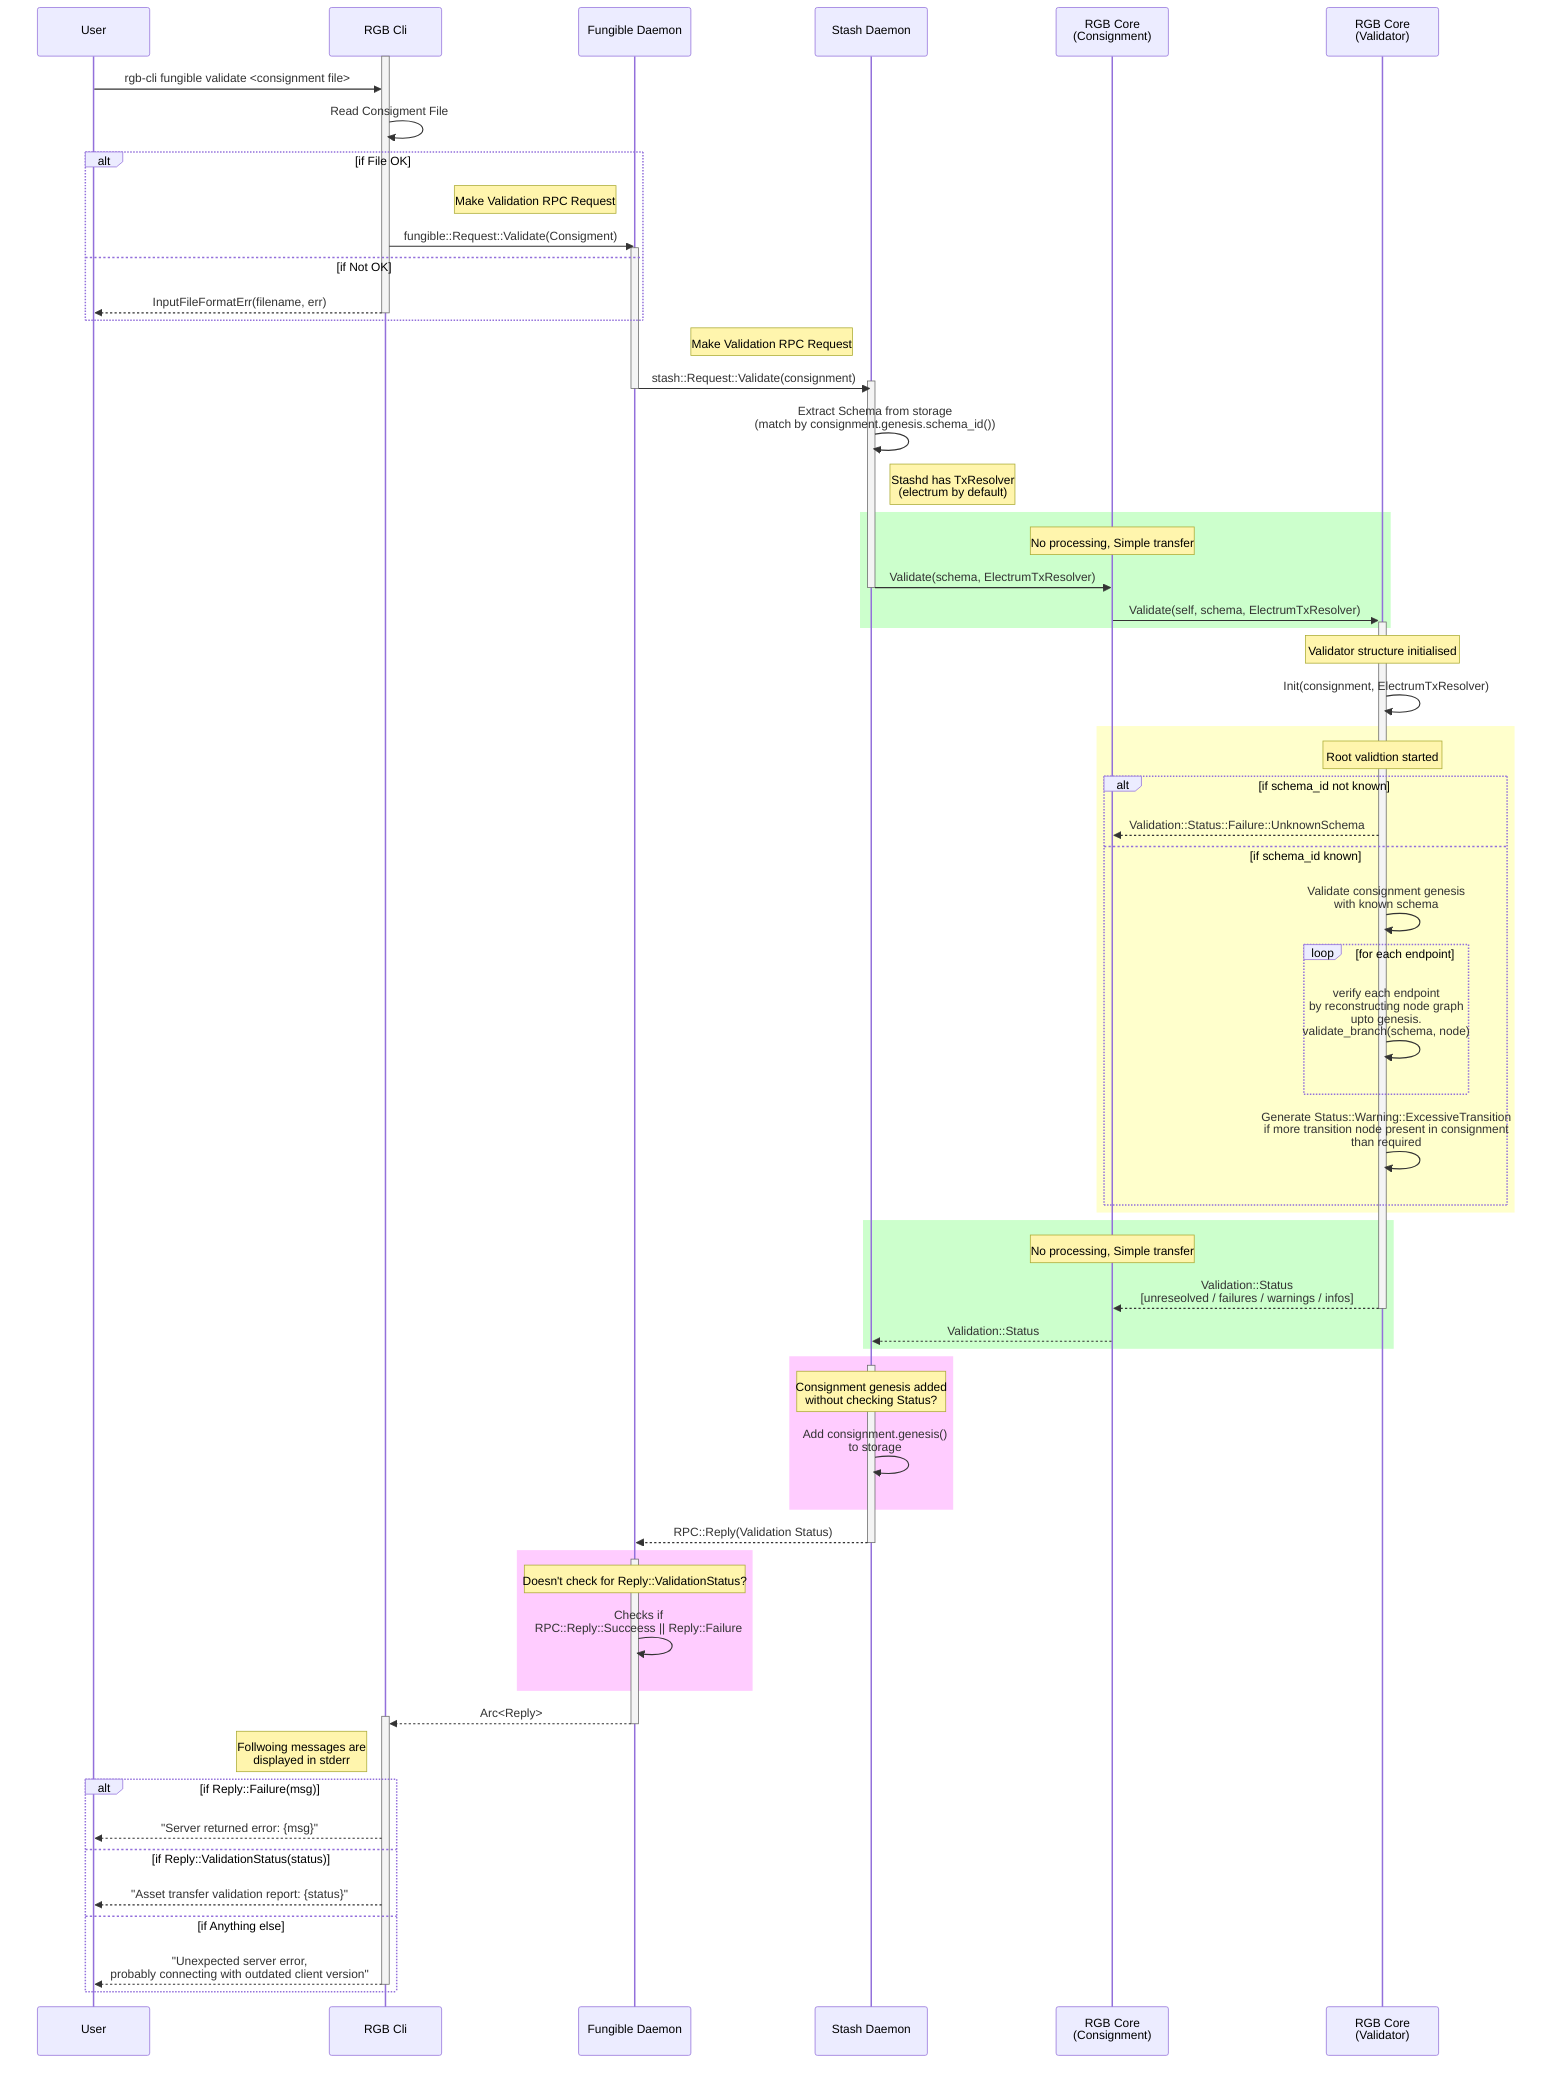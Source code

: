 sequenceDiagram
    participant User
    participant rgbcli as RGB Cli
    participant fund as Fungible Daemon
    participant stashd as Stash Daemon
    participant core as RGB Core <br>(Consignment)
    participant validator as RGB Core <br>(Validator)

    activate rgbcli
    User->>rgbcli: rgb-cli fungible validate <consignment file>
    rgbcli->>rgbcli: Read Consigment File
    alt if File OK
        Note left of fund: Make Validation RPC Request 
        rgbcli->>fund: fungible::Request::Validate(Consigment)
    activate fund
    else if Not OK
        rgbcli-->>User: InputFileFormatErr(filename, err)
    deactivate rgbcli
    end

    Note left of stashd: Make Validation RPC Request
    fund->>stashd: stash::Request::Validate(consignment)
    activate stashd
    deactivate fund

    
    stashd->>stashd: Extract Schema from storage <br> (match by consignment.genesis.schema_id())
    Note right of stashd: Stashd has TxResolver <br> (electrum by default)
    rect rgba(204,255,204)
        Note over core: No processing, Simple transfer
        stashd->>core: Validate(schema, ElectrumTxResolver)
        deactivate stashd
        core->>+validator: Validate(self, schema, ElectrumTxResolver)
    end

    Note over validator: Validator structure initialised
    validator->>validator: Init(consignment, ElectrumTxResolver)
    
    rect rgba(255,255,204)
        Note over validator: Root validtion started
        alt if schema_id not known
        validator-->>core: Validation::Status::Failure::UnknownSchema
        else if schema_id known
        validator->>validator: Validate consignment genesis <br> with known schema
        loop for each endpoint
            validator->>validator: verify each endpoint <br> by reconstructing node graph <br> upto genesis. <br> validate_branch(schema, node) 
        end
        validator->>validator: Generate Status::Warning::ExcessiveTransition <br> if more transition node present in consignment <br> than required
        end
    end
    
    rect rgba(204, 255, 204)
        Note over core: No processing, Simple transfer
        validator-->>-core: Validation::Status <br> [unreseolved / failures / warnings / infos]
        core-->>stashd: Validation::Status
    end

    rect rgba(255, 204, 255)
    activate stashd 
    Note over stashd: Consignment genesis added <br> without checking Status?
    stashd->>stashd: Add consignment.genesis() <br> to storage 
    end

    stashd-->>fund: RPC::Reply(Validation Status)
    deactivate stashd

    rect rgba(255, 204, 255)
    activate fund
    Note over fund: Doesn't check for Reply::ValidationStatus?
    fund->>fund: Checks if <br> RPC::Reply::Succeess || Reply::Failure 
    end
    fund-->>+rgbcli: Arc<Reply>
    deactivate fund
    
    Note left of rgbcli: Follwoing messages are <br> displayed in stderr
    alt if Reply::Failure(msg)
        rgbcli-->>User: "Server returned error: {msg}"
    else if Reply::ValidationStatus(status)
        rgbcli-->>User: "Asset transfer validation report: {status}"
    else if Anything else
        rgbcli-->>-User: "Unexpected server error, <br> probably connecting with outdated client version"
    end